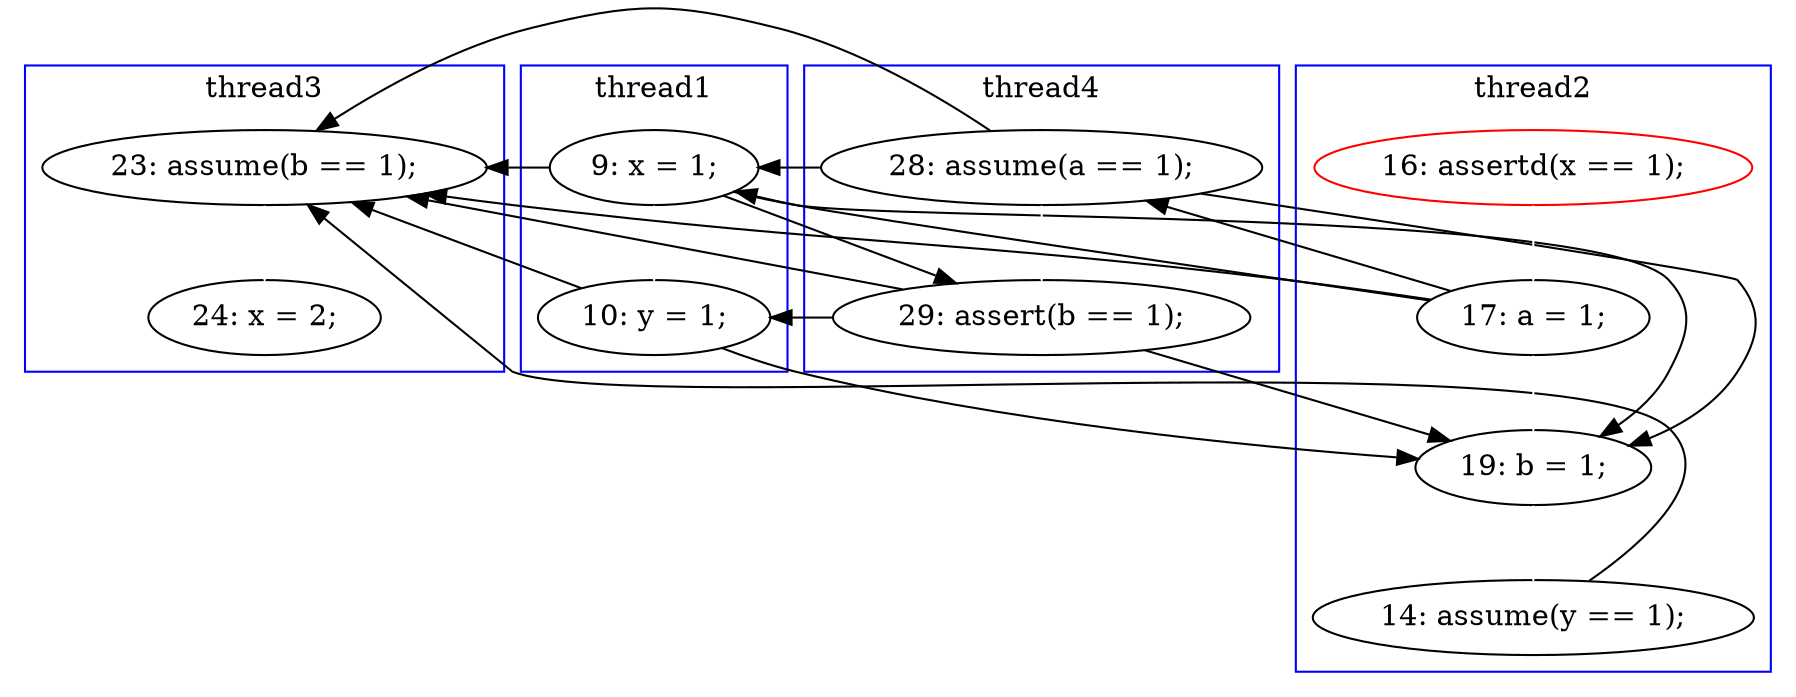 digraph Counterexample {
	20 -> 22 [color = white, style = solid]
	17 -> 19 [color = white, style = solid]
	16 -> 18 [color = white, style = solid]
	17 -> 29 [color = black, style = solid, constraint = false]
	19 -> 29 [color = black, style = solid, constraint = false]
	16 -> 17 [color = black, style = solid, constraint = false]
	17 -> 18 [color = black, style = solid, constraint = false]
	13 -> 16 [color = black, style = solid, constraint = false]
	29 -> 30 [color = white, style = solid]
	13 -> 17 [color = black, style = solid, constraint = false]
	22 -> 29 [color = black, style = solid, constraint = false]
	16 -> 29 [color = black, style = solid, constraint = false]
	17 -> 20 [color = black, style = solid, constraint = false]
	13 -> 20 [color = white, style = solid]
	18 -> 20 [color = black, style = solid, constraint = false]
	18 -> 29 [color = black, style = solid, constraint = false]
	18 -> 19 [color = black, style = solid, constraint = false]
	13 -> 29 [color = black, style = solid, constraint = false]
	16 -> 20 [color = black, style = solid, constraint = false]
	19 -> 20 [color = black, style = solid, constraint = false]
	12 -> 13 [color = white, style = solid]
	subgraph cluster1 {
		label = thread1
		color = blue
		19  [label = "10: y = 1;"]
		17  [label = "9: x = 1;"]
	}
	subgraph cluster2 {
		label = thread2
		color = blue
		20  [label = "19: b = 1;"]
		12  [label = "16: assertd(x == 1);", color = red]
		13  [label = "17: a = 1;"]
		22  [label = "14: assume(y == 1);"]
	}
	subgraph cluster3 {
		label = thread3
		color = blue
		29  [label = "23: assume(b == 1);"]
		30  [label = "24: x = 2;"]
	}
	subgraph cluster4 {
		label = thread4
		color = blue
		18  [label = "29: assert(b == 1);"]
		16  [label = "28: assume(a == 1);"]
	}
}